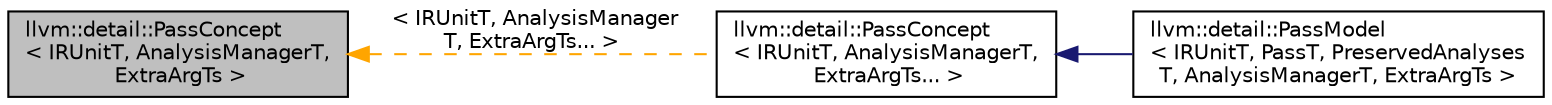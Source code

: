 digraph "llvm::detail::PassConcept&lt; IRUnitT, AnalysisManagerT, ExtraArgTs &gt;"
{
 // LATEX_PDF_SIZE
  bgcolor="transparent";
  edge [fontname="Helvetica",fontsize="10",labelfontname="Helvetica",labelfontsize="10"];
  node [fontname="Helvetica",fontsize="10",shape="box"];
  rankdir="LR";
  Node1 [label="llvm::detail::PassConcept\l\< IRUnitT, AnalysisManagerT,\l ExtraArgTs \>",height=0.2,width=0.4,color="black", fillcolor="grey75", style="filled", fontcolor="black",tooltip="Template for the abstract base class used to dispatch polymorphically over pass objects."];
  Node1 -> Node2 [dir="back",color="orange",fontsize="10",style="dashed",label=" \< IRUnitT, AnalysisManager\lT, ExtraArgTs... \>" ,fontname="Helvetica"];
  Node2 [label="llvm::detail::PassConcept\l\< IRUnitT, AnalysisManagerT,\l ExtraArgTs... \>",height=0.2,width=0.4,color="black",URL="$structllvm_1_1detail_1_1PassConcept.html",tooltip=" "];
  Node2 -> Node3 [dir="back",color="midnightblue",fontsize="10",style="solid",fontname="Helvetica"];
  Node3 [label="llvm::detail::PassModel\l\< IRUnitT, PassT, PreservedAnalyses\lT, AnalysisManagerT, ExtraArgTs \>",height=0.2,width=0.4,color="black",URL="$structllvm_1_1detail_1_1PassModel.html",tooltip="A template wrapper used to implement the polymorphic API."];
}
